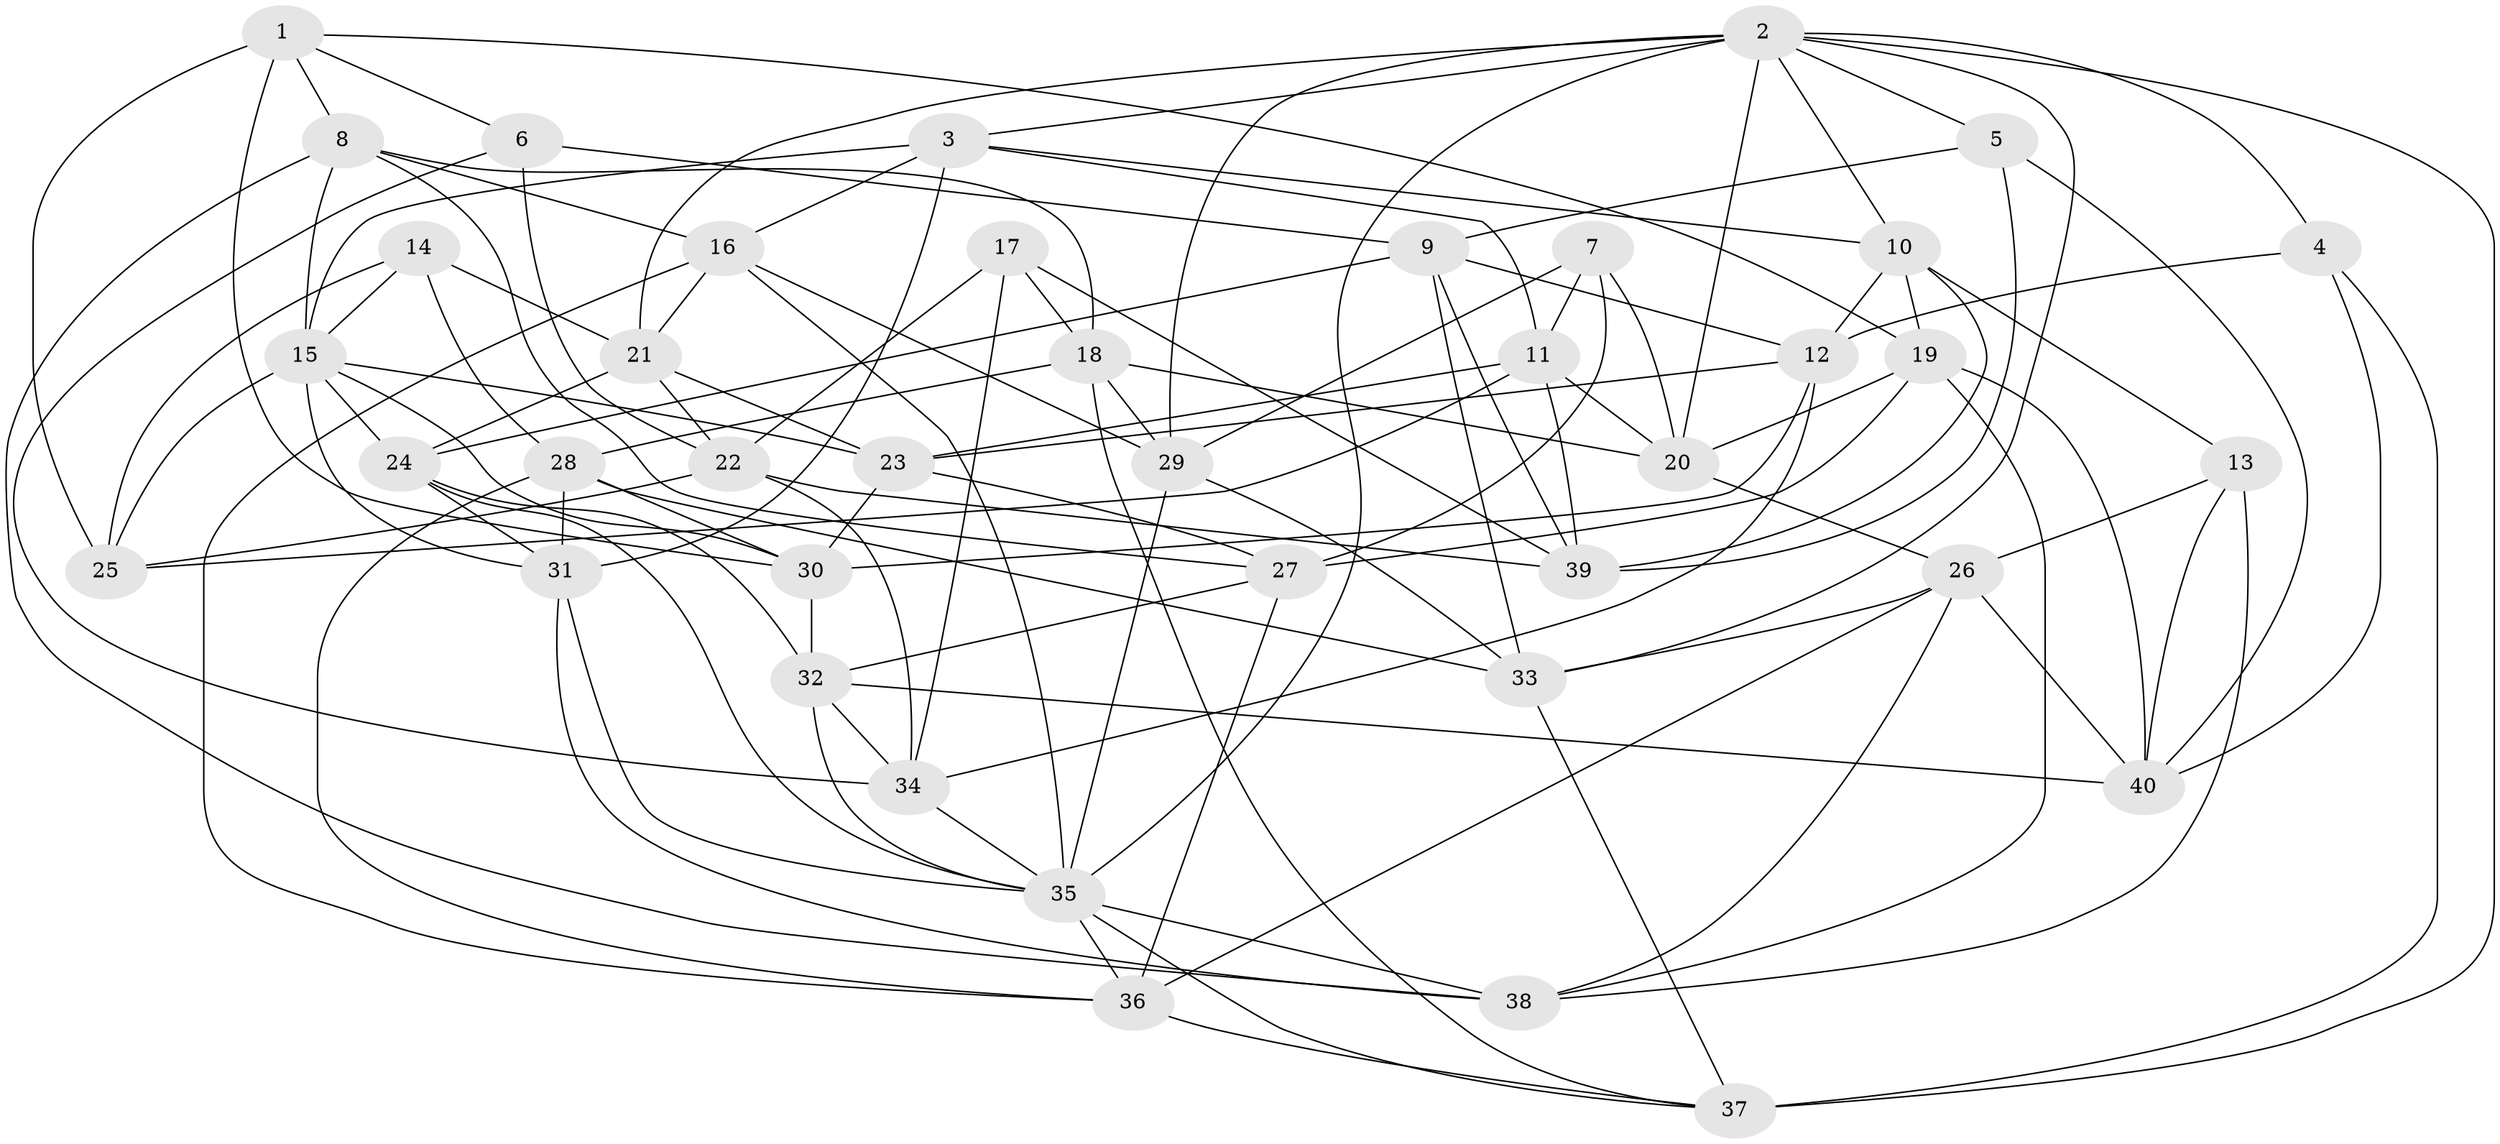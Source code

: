 // original degree distribution, {4: 1.0}
// Generated by graph-tools (version 1.1) at 2025/50/03/09/25 03:50:52]
// undirected, 40 vertices, 117 edges
graph export_dot {
graph [start="1"]
  node [color=gray90,style=filled];
  1;
  2;
  3;
  4;
  5;
  6;
  7;
  8;
  9;
  10;
  11;
  12;
  13;
  14;
  15;
  16;
  17;
  18;
  19;
  20;
  21;
  22;
  23;
  24;
  25;
  26;
  27;
  28;
  29;
  30;
  31;
  32;
  33;
  34;
  35;
  36;
  37;
  38;
  39;
  40;
  1 -- 6 [weight=1.0];
  1 -- 8 [weight=1.0];
  1 -- 19 [weight=1.0];
  1 -- 25 [weight=2.0];
  1 -- 30 [weight=1.0];
  2 -- 3 [weight=1.0];
  2 -- 4 [weight=1.0];
  2 -- 5 [weight=1.0];
  2 -- 10 [weight=1.0];
  2 -- 20 [weight=1.0];
  2 -- 21 [weight=1.0];
  2 -- 29 [weight=1.0];
  2 -- 33 [weight=1.0];
  2 -- 35 [weight=1.0];
  2 -- 37 [weight=1.0];
  3 -- 10 [weight=1.0];
  3 -- 11 [weight=1.0];
  3 -- 15 [weight=1.0];
  3 -- 16 [weight=1.0];
  3 -- 31 [weight=1.0];
  4 -- 12 [weight=1.0];
  4 -- 37 [weight=1.0];
  4 -- 40 [weight=1.0];
  5 -- 9 [weight=1.0];
  5 -- 39 [weight=1.0];
  5 -- 40 [weight=1.0];
  6 -- 9 [weight=1.0];
  6 -- 22 [weight=1.0];
  6 -- 34 [weight=1.0];
  7 -- 11 [weight=1.0];
  7 -- 20 [weight=1.0];
  7 -- 27 [weight=1.0];
  7 -- 29 [weight=1.0];
  8 -- 15 [weight=1.0];
  8 -- 16 [weight=1.0];
  8 -- 18 [weight=1.0];
  8 -- 27 [weight=1.0];
  8 -- 38 [weight=1.0];
  9 -- 12 [weight=1.0];
  9 -- 24 [weight=1.0];
  9 -- 33 [weight=1.0];
  9 -- 39 [weight=1.0];
  10 -- 12 [weight=1.0];
  10 -- 13 [weight=1.0];
  10 -- 19 [weight=1.0];
  10 -- 39 [weight=1.0];
  11 -- 20 [weight=1.0];
  11 -- 23 [weight=1.0];
  11 -- 25 [weight=1.0];
  11 -- 39 [weight=1.0];
  12 -- 23 [weight=1.0];
  12 -- 30 [weight=1.0];
  12 -- 34 [weight=1.0];
  13 -- 26 [weight=1.0];
  13 -- 38 [weight=1.0];
  13 -- 40 [weight=1.0];
  14 -- 15 [weight=1.0];
  14 -- 21 [weight=1.0];
  14 -- 25 [weight=1.0];
  14 -- 28 [weight=1.0];
  15 -- 23 [weight=1.0];
  15 -- 24 [weight=1.0];
  15 -- 25 [weight=1.0];
  15 -- 30 [weight=1.0];
  15 -- 31 [weight=1.0];
  16 -- 21 [weight=1.0];
  16 -- 29 [weight=1.0];
  16 -- 35 [weight=1.0];
  16 -- 36 [weight=1.0];
  17 -- 18 [weight=1.0];
  17 -- 22 [weight=1.0];
  17 -- 34 [weight=1.0];
  17 -- 39 [weight=1.0];
  18 -- 20 [weight=1.0];
  18 -- 28 [weight=1.0];
  18 -- 29 [weight=1.0];
  18 -- 37 [weight=1.0];
  19 -- 20 [weight=1.0];
  19 -- 27 [weight=1.0];
  19 -- 38 [weight=1.0];
  19 -- 40 [weight=1.0];
  20 -- 26 [weight=1.0];
  21 -- 22 [weight=1.0];
  21 -- 23 [weight=1.0];
  21 -- 24 [weight=1.0];
  22 -- 25 [weight=1.0];
  22 -- 34 [weight=1.0];
  22 -- 39 [weight=1.0];
  23 -- 27 [weight=1.0];
  23 -- 30 [weight=1.0];
  24 -- 31 [weight=1.0];
  24 -- 32 [weight=1.0];
  24 -- 35 [weight=1.0];
  26 -- 33 [weight=1.0];
  26 -- 36 [weight=1.0];
  26 -- 38 [weight=1.0];
  26 -- 40 [weight=1.0];
  27 -- 32 [weight=1.0];
  27 -- 36 [weight=1.0];
  28 -- 30 [weight=1.0];
  28 -- 31 [weight=1.0];
  28 -- 33 [weight=1.0];
  28 -- 36 [weight=1.0];
  29 -- 33 [weight=1.0];
  29 -- 35 [weight=1.0];
  30 -- 32 [weight=1.0];
  31 -- 35 [weight=1.0];
  31 -- 38 [weight=1.0];
  32 -- 34 [weight=1.0];
  32 -- 35 [weight=1.0];
  32 -- 40 [weight=1.0];
  33 -- 37 [weight=1.0];
  34 -- 35 [weight=1.0];
  35 -- 36 [weight=1.0];
  35 -- 37 [weight=1.0];
  35 -- 38 [weight=1.0];
  36 -- 37 [weight=1.0];
}
